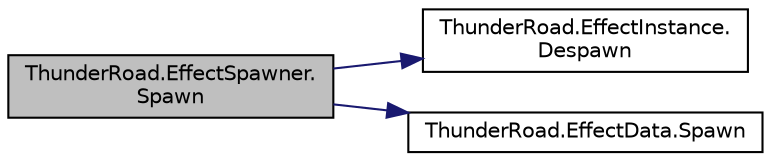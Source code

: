 digraph "ThunderRoad.EffectSpawner.Spawn"
{
 // LATEX_PDF_SIZE
  edge [fontname="Helvetica",fontsize="10",labelfontname="Helvetica",labelfontsize="10"];
  node [fontname="Helvetica",fontsize="10",shape=record];
  rankdir="LR";
  Node1 [label="ThunderRoad.EffectSpawner.\lSpawn",height=0.2,width=0.4,color="black", fillcolor="grey75", style="filled", fontcolor="black",tooltip="Spawns this instance."];
  Node1 -> Node2 [color="midnightblue",fontsize="10",style="solid",fontname="Helvetica"];
  Node2 [label="ThunderRoad.EffectInstance.\lDespawn",height=0.2,width=0.4,color="black", fillcolor="white", style="filled",URL="$class_thunder_road_1_1_effect_instance.html#ae752a52871151d3abcb2a179a4bf3e1d",tooltip="Despawns this instance."];
  Node1 -> Node3 [color="midnightblue",fontsize="10",style="solid",fontname="Helvetica"];
  Node3 [label="ThunderRoad.EffectData.Spawn",height=0.2,width=0.4,color="black", fillcolor="white", style="filled",URL="$class_thunder_road_1_1_effect_data.html#a63841dec71870c38eba2dd432ff8878e",tooltip="Spawns the specified parent."];
}
